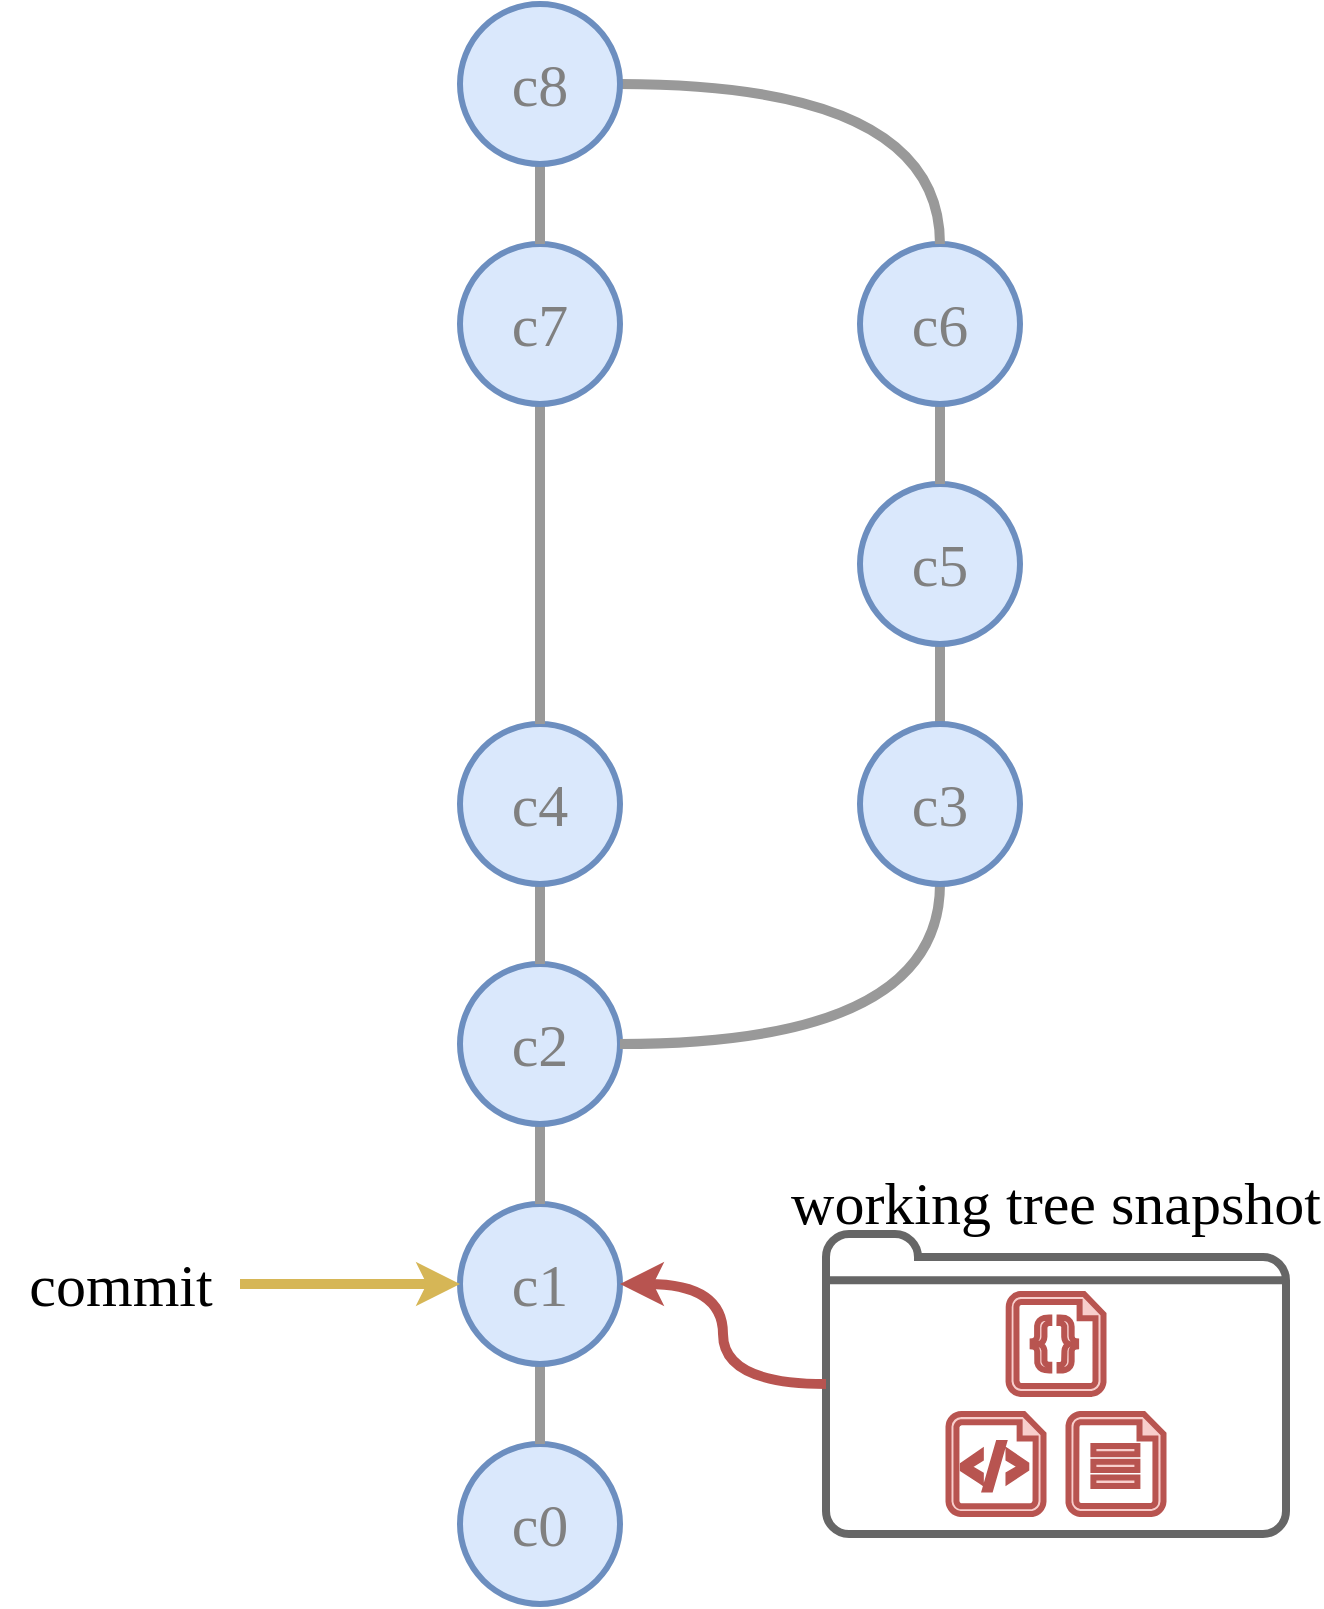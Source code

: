 <mxfile>
    <diagram id="QxZ3nonRwbrlkTWgug7E" name="Page-1">
        <mxGraphModel dx="1726" dy="862" grid="1" gridSize="10" guides="1" tooltips="1" connect="1" arrows="1" fold="1" page="1" pageScale="1" pageWidth="1600" pageHeight="900" math="0" shadow="0">
            <root>
                <mxCell id="0"/>
                <mxCell id="1" parent="0"/>
                <mxCell id="aQ7Q8ipnBTK6U1940LWw-1" value="c0" style="ellipse;whiteSpace=wrap;html=1;aspect=fixed;fillColor=#dae8fc;strokeColor=#6c8ebf;strokeWidth=3;fontSize=30;fontFamily=Source Sans Pro;fontSource=https%3A%2F%2Ffonts.googleapis.com%2Fcss%3Ffamily%3DSource%2BSans%2BPro;fontColor=#808080;" parent="1" vertex="1">
                    <mxGeometry x="695" y="800" width="80" height="80" as="geometry"/>
                </mxCell>
                <mxCell id="aQ7Q8ipnBTK6U1940LWw-14" style="edgeStyle=orthogonalEdgeStyle;rounded=1;orthogonalLoop=1;jettySize=auto;html=1;exitX=0.5;exitY=1;exitDx=0;exitDy=0;entryX=0.5;entryY=0;entryDx=0;entryDy=0;strokeColor=#999999;strokeWidth=5;endArrow=none;endFill=0;" parent="1" source="aQ7Q8ipnBTK6U1940LWw-2" target="aQ7Q8ipnBTK6U1940LWw-1" edge="1">
                    <mxGeometry relative="1" as="geometry"/>
                </mxCell>
                <mxCell id="aQ7Q8ipnBTK6U1940LWw-2" value="c1" style="ellipse;whiteSpace=wrap;html=1;aspect=fixed;fillColor=#dae8fc;strokeColor=#6c8ebf;strokeWidth=3;fontSize=30;fontFamily=Source Sans Pro;fontSource=https%3A%2F%2Ffonts.googleapis.com%2Fcss%3Ffamily%3DSource%2BSans%2BPro;fontColor=#808080;" parent="1" vertex="1">
                    <mxGeometry x="695" y="680" width="80" height="80" as="geometry"/>
                </mxCell>
                <mxCell id="aQ7Q8ipnBTK6U1940LWw-15" style="edgeStyle=orthogonalEdgeStyle;rounded=1;orthogonalLoop=1;jettySize=auto;html=1;exitX=0.5;exitY=1;exitDx=0;exitDy=0;entryX=0.5;entryY=0;entryDx=0;entryDy=0;strokeColor=#999999;strokeWidth=5;endArrow=none;endFill=0;" parent="1" source="aQ7Q8ipnBTK6U1940LWw-3" target="aQ7Q8ipnBTK6U1940LWw-2" edge="1">
                    <mxGeometry relative="1" as="geometry"/>
                </mxCell>
                <mxCell id="aQ7Q8ipnBTK6U1940LWw-3" value="&lt;span style=&quot;color: rgb(128, 128, 128); font-family: &amp;quot;Source Sans Pro&amp;quot;; font-size: 30px;&quot;&gt;c2&lt;/span&gt;" style="ellipse;whiteSpace=wrap;html=1;aspect=fixed;fillColor=#dae8fc;strokeColor=#6c8ebf;strokeWidth=3;" parent="1" vertex="1">
                    <mxGeometry x="695" y="560" width="80" height="80" as="geometry"/>
                </mxCell>
                <mxCell id="aQ7Q8ipnBTK6U1940LWw-16" style="edgeStyle=orthogonalEdgeStyle;rounded=1;orthogonalLoop=1;jettySize=auto;html=1;exitX=0.5;exitY=1;exitDx=0;exitDy=0;entryX=0.5;entryY=0;entryDx=0;entryDy=0;strokeColor=#999999;strokeWidth=5;endArrow=none;endFill=0;" parent="1" source="aQ7Q8ipnBTK6U1940LWw-4" target="aQ7Q8ipnBTK6U1940LWw-3" edge="1">
                    <mxGeometry relative="1" as="geometry"/>
                </mxCell>
                <mxCell id="aQ7Q8ipnBTK6U1940LWw-4" value="&lt;span style=&quot;color: rgb(128, 128, 128); font-family: &amp;quot;Source Sans Pro&amp;quot;; font-size: 30px;&quot;&gt;c4&lt;/span&gt;" style="ellipse;whiteSpace=wrap;html=1;aspect=fixed;fillColor=#dae8fc;strokeColor=#6c8ebf;strokeWidth=3;" parent="1" vertex="1">
                    <mxGeometry x="695" y="440" width="80" height="80" as="geometry"/>
                </mxCell>
                <mxCell id="aQ7Q8ipnBTK6U1940LWw-18" style="edgeStyle=orthogonalEdgeStyle;curved=1;orthogonalLoop=1;jettySize=auto;html=1;exitX=0.5;exitY=1;exitDx=0;exitDy=0;entryX=0.5;entryY=0;entryDx=0;entryDy=0;strokeColor=#999999;strokeWidth=5;endArrow=none;endFill=0;" parent="1" source="aQ7Q8ipnBTK6U1940LWw-5" target="aQ7Q8ipnBTK6U1940LWw-6" edge="1">
                    <mxGeometry relative="1" as="geometry"/>
                </mxCell>
                <mxCell id="aQ7Q8ipnBTK6U1940LWw-5" value="&lt;span style=&quot;color: rgb(128, 128, 128); font-family: &amp;quot;Source Sans Pro&amp;quot;; font-size: 30px;&quot;&gt;c5&lt;/span&gt;" style="ellipse;whiteSpace=wrap;html=1;aspect=fixed;fillColor=#dae8fc;strokeColor=#6c8ebf;strokeWidth=3;" parent="1" vertex="1">
                    <mxGeometry x="895" y="320" width="80" height="80" as="geometry"/>
                </mxCell>
                <mxCell id="aQ7Q8ipnBTK6U1940LWw-17" style="edgeStyle=orthogonalEdgeStyle;orthogonalLoop=1;jettySize=auto;html=1;exitX=0.5;exitY=1;exitDx=0;exitDy=0;entryX=1;entryY=0.5;entryDx=0;entryDy=0;strokeColor=#999999;strokeWidth=5;curved=1;endArrow=none;endFill=0;" parent="1" source="aQ7Q8ipnBTK6U1940LWw-6" target="aQ7Q8ipnBTK6U1940LWw-3" edge="1">
                    <mxGeometry relative="1" as="geometry"/>
                </mxCell>
                <mxCell id="aQ7Q8ipnBTK6U1940LWw-6" value="&lt;span style=&quot;color: rgb(128, 128, 128); font-family: &amp;quot;Source Sans Pro&amp;quot;; font-size: 30px;&quot;&gt;c3&lt;/span&gt;" style="ellipse;whiteSpace=wrap;html=1;aspect=fixed;fillColor=#dae8fc;strokeColor=#6c8ebf;strokeWidth=3;" parent="1" vertex="1">
                    <mxGeometry x="895" y="440" width="80" height="80" as="geometry"/>
                </mxCell>
                <mxCell id="aQ7Q8ipnBTK6U1940LWw-19" style="edgeStyle=orthogonalEdgeStyle;curved=1;orthogonalLoop=1;jettySize=auto;html=1;exitX=0.5;exitY=1;exitDx=0;exitDy=0;entryX=0.5;entryY=0;entryDx=0;entryDy=0;strokeColor=#999999;strokeWidth=5;endArrow=none;endFill=0;" parent="1" source="aQ7Q8ipnBTK6U1940LWw-10" target="aQ7Q8ipnBTK6U1940LWw-5" edge="1">
                    <mxGeometry relative="1" as="geometry"/>
                </mxCell>
                <mxCell id="aQ7Q8ipnBTK6U1940LWw-10" value="&lt;span style=&quot;color: rgb(128, 128, 128); font-family: &amp;quot;Source Sans Pro&amp;quot;; font-size: 30px;&quot;&gt;c6&lt;/span&gt;" style="ellipse;whiteSpace=wrap;html=1;aspect=fixed;fillColor=#dae8fc;strokeColor=#6c8ebf;strokeWidth=3;" parent="1" vertex="1">
                    <mxGeometry x="895" y="200" width="80" height="80" as="geometry"/>
                </mxCell>
                <mxCell id="aQ7Q8ipnBTK6U1940LWw-27" style="edgeStyle=orthogonalEdgeStyle;curved=1;orthogonalLoop=1;jettySize=auto;html=1;exitX=0.5;exitY=1;exitDx=0;exitDy=0;strokeColor=#999999;strokeWidth=5;endArrow=none;endFill=0;" parent="1" source="aQ7Q8ipnBTK6U1940LWw-11" target="aQ7Q8ipnBTK6U1940LWw-4" edge="1">
                    <mxGeometry relative="1" as="geometry"/>
                </mxCell>
                <mxCell id="aQ7Q8ipnBTK6U1940LWw-11" value="&lt;span style=&quot;color: rgb(128, 128, 128); font-family: &amp;quot;Source Sans Pro&amp;quot;; font-size: 30px;&quot;&gt;c7&lt;/span&gt;" style="ellipse;whiteSpace=wrap;html=1;aspect=fixed;fillColor=#dae8fc;strokeColor=#6c8ebf;strokeWidth=3;" parent="1" vertex="1">
                    <mxGeometry x="695" y="200" width="80" height="80" as="geometry"/>
                </mxCell>
                <mxCell id="aQ7Q8ipnBTK6U1940LWw-25" style="edgeStyle=orthogonalEdgeStyle;curved=1;orthogonalLoop=1;jettySize=auto;html=1;exitX=0.5;exitY=1;exitDx=0;exitDy=0;entryX=0.5;entryY=0;entryDx=0;entryDy=0;strokeColor=#999999;strokeWidth=5;endArrow=none;endFill=0;" parent="1" source="aQ7Q8ipnBTK6U1940LWw-12" target="aQ7Q8ipnBTK6U1940LWw-11" edge="1">
                    <mxGeometry relative="1" as="geometry"/>
                </mxCell>
                <mxCell id="aQ7Q8ipnBTK6U1940LWw-26" style="edgeStyle=orthogonalEdgeStyle;curved=1;orthogonalLoop=1;jettySize=auto;html=1;exitX=1;exitY=0.5;exitDx=0;exitDy=0;strokeColor=#999999;strokeWidth=5;endArrow=none;endFill=0;" parent="1" source="aQ7Q8ipnBTK6U1940LWw-12" target="aQ7Q8ipnBTK6U1940LWw-10" edge="1">
                    <mxGeometry relative="1" as="geometry"/>
                </mxCell>
                <mxCell id="aQ7Q8ipnBTK6U1940LWw-12" value="&lt;span style=&quot;color: rgb(128, 128, 128); font-family: &amp;quot;Source Sans Pro&amp;quot;; font-size: 30px;&quot;&gt;c8&lt;/span&gt;" style="ellipse;whiteSpace=wrap;html=1;aspect=fixed;fillColor=#dae8fc;strokeColor=#6c8ebf;strokeWidth=3;" parent="1" vertex="1">
                    <mxGeometry x="695" y="80" width="80" height="80" as="geometry"/>
                </mxCell>
                <mxCell id="aQ7Q8ipnBTK6U1940LWw-30" style="edgeStyle=orthogonalEdgeStyle;curved=1;orthogonalLoop=1;jettySize=auto;html=1;strokeColor=#d6b656;strokeWidth=5;fontFamily=Source Sans Pro;fontSource=https%3A%2F%2Ffonts.googleapis.com%2Fcss%3Ffamily%3DSource%2BSans%2BPro;fontSize=30;fontColor=#000000;fillColor=#fff2cc;" parent="1" source="aQ7Q8ipnBTK6U1940LWw-29" target="aQ7Q8ipnBTK6U1940LWw-2" edge="1">
                    <mxGeometry relative="1" as="geometry"/>
                </mxCell>
                <mxCell id="aQ7Q8ipnBTK6U1940LWw-29" value="commit" style="text;html=1;align=center;verticalAlign=middle;resizable=0;points=[];autosize=1;strokeColor=none;fillColor=none;fontSize=30;fontFamily=Source Sans Pro;fontColor=#000000;" parent="1" vertex="1">
                    <mxGeometry x="465" y="695" width="120" height="50" as="geometry"/>
                </mxCell>
                <mxCell id="aQ7Q8ipnBTK6U1940LWw-37" value="working tree snapshot" style="group;labelPosition=center;verticalLabelPosition=top;align=center;verticalAlign=bottom;fontFamily=Source Sans Pro;fontSource=https%3A%2F%2Ffonts.googleapis.com%2Fcss%3Ffamily%3DSource%2BSans%2BPro;fontSize=30;" parent="1" vertex="1" connectable="0">
                    <mxGeometry x="878" y="695" width="230" height="150" as="geometry"/>
                </mxCell>
                <mxCell id="aQ7Q8ipnBTK6U1940LWw-36" value="" style="html=1;verticalLabelPosition=bottom;align=center;labelBackgroundColor=#ffffff;verticalAlign=top;strokeWidth=4;strokeColor=#666666;shadow=0;dashed=0;shape=mxgraph.ios7.icons.folder;fontFamily=Source Sans Pro;fontSource=https%3A%2F%2Ffonts.googleapis.com%2Fcss%3Ffamily%3DSource%2BSans%2BPro;fontSize=30;fontColor=#333333;fillColor=none;" parent="aQ7Q8ipnBTK6U1940LWw-37" vertex="1">
                    <mxGeometry width="230" height="150" as="geometry"/>
                </mxCell>
                <mxCell id="aQ7Q8ipnBTK6U1940LWw-32" value="" style="verticalLabelPosition=bottom;html=1;verticalAlign=top;align=center;strokeColor=#b85450;fillColor=#f8cecc;shape=mxgraph.azure.script_file;pointerEvents=1;strokeWidth=3;fontFamily=Source Sans Pro;fontSource=https%3A%2F%2Ffonts.googleapis.com%2Fcss%3Ffamily%3DSource%2BSans%2BPro;fontSize=30;" parent="aQ7Q8ipnBTK6U1940LWw-37" vertex="1">
                    <mxGeometry x="61.25" y="90" width="47.5" height="50" as="geometry"/>
                </mxCell>
                <mxCell id="aQ7Q8ipnBTK6U1940LWw-33" value="" style="verticalLabelPosition=bottom;html=1;verticalAlign=top;align=center;strokeColor=#b85450;fillColor=#f8cecc;shape=mxgraph.azure.code_file;pointerEvents=1;strokeWidth=3;fontFamily=Source Sans Pro;fontSource=https%3A%2F%2Ffonts.googleapis.com%2Fcss%3Ffamily%3DSource%2BSans%2BPro;fontSize=30;" parent="aQ7Q8ipnBTK6U1940LWw-37" vertex="1">
                    <mxGeometry x="91.25" y="30" width="47.5" height="50" as="geometry"/>
                </mxCell>
                <mxCell id="aQ7Q8ipnBTK6U1940LWw-34" value="" style="verticalLabelPosition=bottom;html=1;verticalAlign=top;align=center;strokeColor=#b85450;fillColor=#f8cecc;shape=mxgraph.azure.file;pointerEvents=1;strokeWidth=3;fontFamily=Source Sans Pro;fontSource=https%3A%2F%2Ffonts.googleapis.com%2Fcss%3Ffamily%3DSource%2BSans%2BPro;fontSize=30;" parent="aQ7Q8ipnBTK6U1940LWw-37" vertex="1">
                    <mxGeometry x="121.25" y="90" width="47.5" height="50" as="geometry"/>
                </mxCell>
                <mxCell id="aQ7Q8ipnBTK6U1940LWw-38" style="edgeStyle=orthogonalEdgeStyle;curved=1;orthogonalLoop=1;jettySize=auto;html=1;entryX=1;entryY=0.5;entryDx=0;entryDy=0;strokeColor=#b85450;strokeWidth=5;fontFamily=Source Sans Pro;fontSource=https%3A%2F%2Ffonts.googleapis.com%2Fcss%3Ffamily%3DSource%2BSans%2BPro;fontSize=30;fontColor=#000000;fillColor=#f8cecc;" parent="1" source="aQ7Q8ipnBTK6U1940LWw-36" target="aQ7Q8ipnBTK6U1940LWw-2" edge="1">
                    <mxGeometry relative="1" as="geometry"/>
                </mxCell>
            </root>
        </mxGraphModel>
    </diagram>
</mxfile>